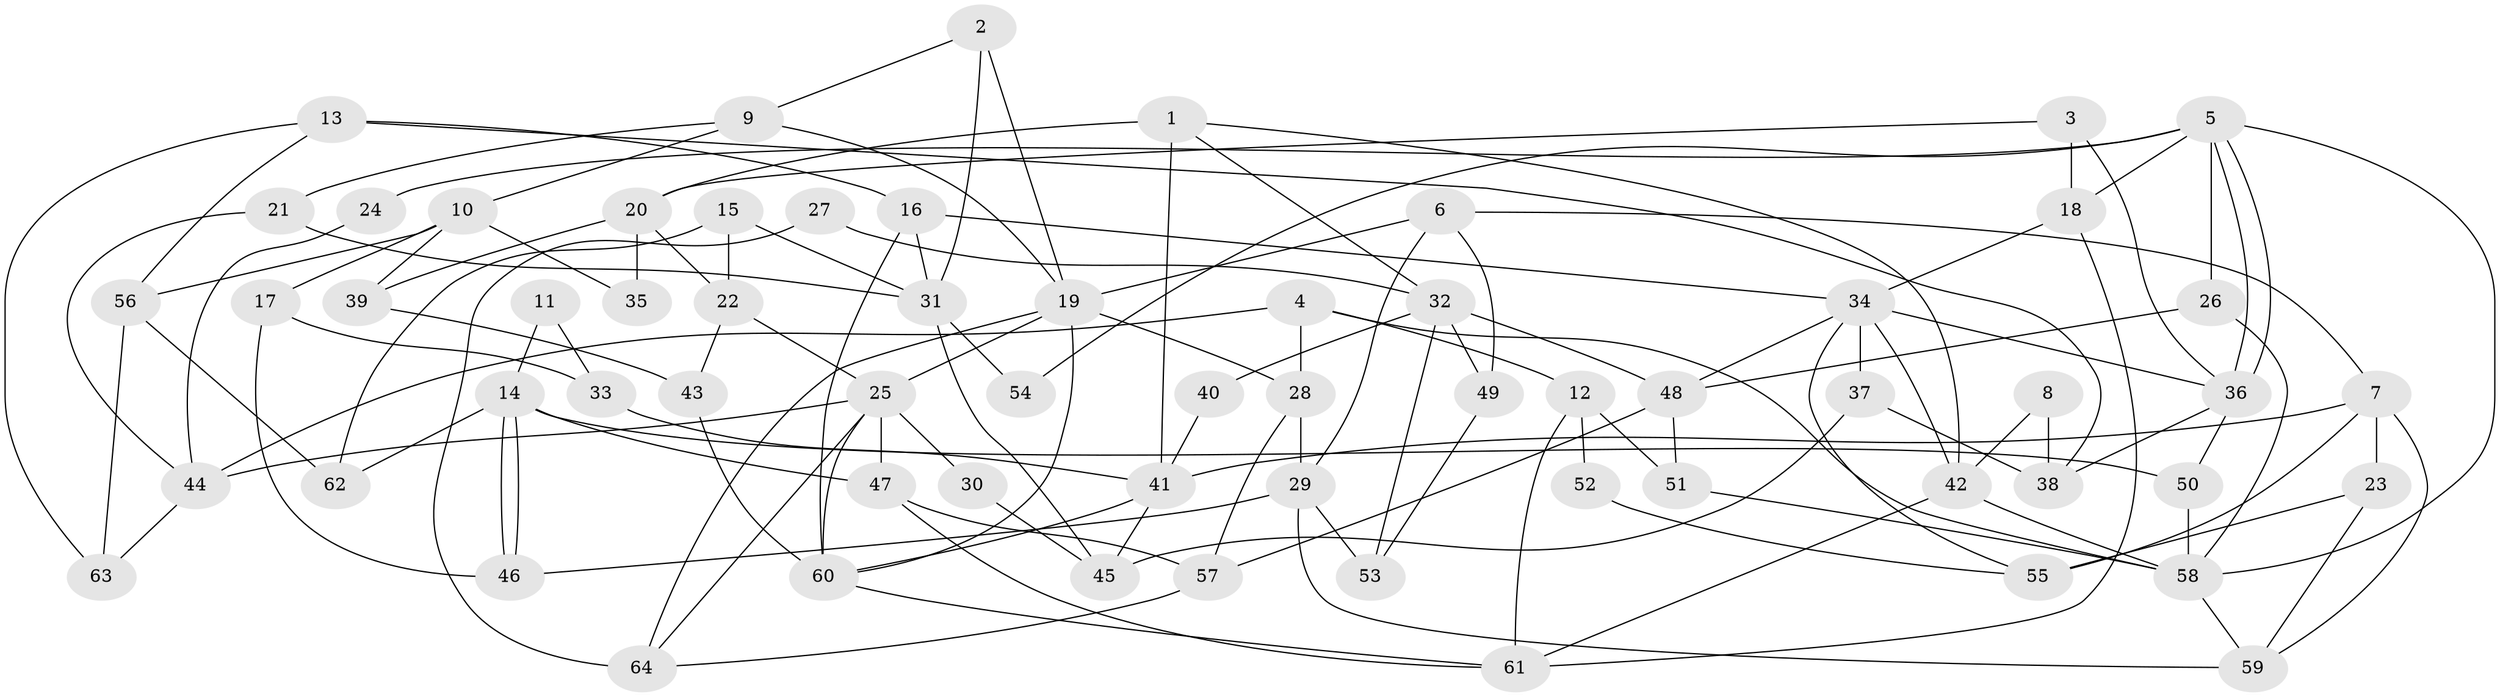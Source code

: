 // coarse degree distribution, {4: 0.17777777777777778, 5: 0.28888888888888886, 3: 0.24444444444444444, 2: 0.13333333333333333, 6: 0.08888888888888889, 10: 0.022222222222222223, 7: 0.022222222222222223, 9: 0.022222222222222223}
// Generated by graph-tools (version 1.1) at 2025/37/03/04/25 23:37:07]
// undirected, 64 vertices, 128 edges
graph export_dot {
  node [color=gray90,style=filled];
  1;
  2;
  3;
  4;
  5;
  6;
  7;
  8;
  9;
  10;
  11;
  12;
  13;
  14;
  15;
  16;
  17;
  18;
  19;
  20;
  21;
  22;
  23;
  24;
  25;
  26;
  27;
  28;
  29;
  30;
  31;
  32;
  33;
  34;
  35;
  36;
  37;
  38;
  39;
  40;
  41;
  42;
  43;
  44;
  45;
  46;
  47;
  48;
  49;
  50;
  51;
  52;
  53;
  54;
  55;
  56;
  57;
  58;
  59;
  60;
  61;
  62;
  63;
  64;
  1 -- 41;
  1 -- 32;
  1 -- 20;
  1 -- 42;
  2 -- 19;
  2 -- 31;
  2 -- 9;
  3 -- 36;
  3 -- 20;
  3 -- 18;
  4 -- 58;
  4 -- 44;
  4 -- 12;
  4 -- 28;
  5 -- 18;
  5 -- 36;
  5 -- 36;
  5 -- 24;
  5 -- 26;
  5 -- 54;
  5 -- 58;
  6 -- 19;
  6 -- 29;
  6 -- 7;
  6 -- 49;
  7 -- 23;
  7 -- 41;
  7 -- 55;
  7 -- 59;
  8 -- 42;
  8 -- 38;
  9 -- 19;
  9 -- 10;
  9 -- 21;
  10 -- 56;
  10 -- 17;
  10 -- 35;
  10 -- 39;
  11 -- 33;
  11 -- 14;
  12 -- 61;
  12 -- 51;
  12 -- 52;
  13 -- 38;
  13 -- 16;
  13 -- 56;
  13 -- 63;
  14 -- 50;
  14 -- 46;
  14 -- 46;
  14 -- 47;
  14 -- 62;
  15 -- 22;
  15 -- 31;
  15 -- 62;
  16 -- 34;
  16 -- 60;
  16 -- 31;
  17 -- 46;
  17 -- 33;
  18 -- 34;
  18 -- 61;
  19 -- 28;
  19 -- 25;
  19 -- 60;
  19 -- 64;
  20 -- 39;
  20 -- 22;
  20 -- 35;
  21 -- 44;
  21 -- 31;
  22 -- 25;
  22 -- 43;
  23 -- 59;
  23 -- 55;
  24 -- 44;
  25 -- 47;
  25 -- 60;
  25 -- 30;
  25 -- 44;
  25 -- 64;
  26 -- 58;
  26 -- 48;
  27 -- 64;
  27 -- 32;
  28 -- 57;
  28 -- 29;
  29 -- 59;
  29 -- 46;
  29 -- 53;
  30 -- 45;
  31 -- 45;
  31 -- 54;
  32 -- 53;
  32 -- 48;
  32 -- 40;
  32 -- 49;
  33 -- 41;
  34 -- 42;
  34 -- 48;
  34 -- 36;
  34 -- 37;
  34 -- 55;
  36 -- 38;
  36 -- 50;
  37 -- 45;
  37 -- 38;
  39 -- 43;
  40 -- 41;
  41 -- 60;
  41 -- 45;
  42 -- 58;
  42 -- 61;
  43 -- 60;
  44 -- 63;
  47 -- 61;
  47 -- 57;
  48 -- 57;
  48 -- 51;
  49 -- 53;
  50 -- 58;
  51 -- 58;
  52 -- 55;
  56 -- 62;
  56 -- 63;
  57 -- 64;
  58 -- 59;
  60 -- 61;
}
